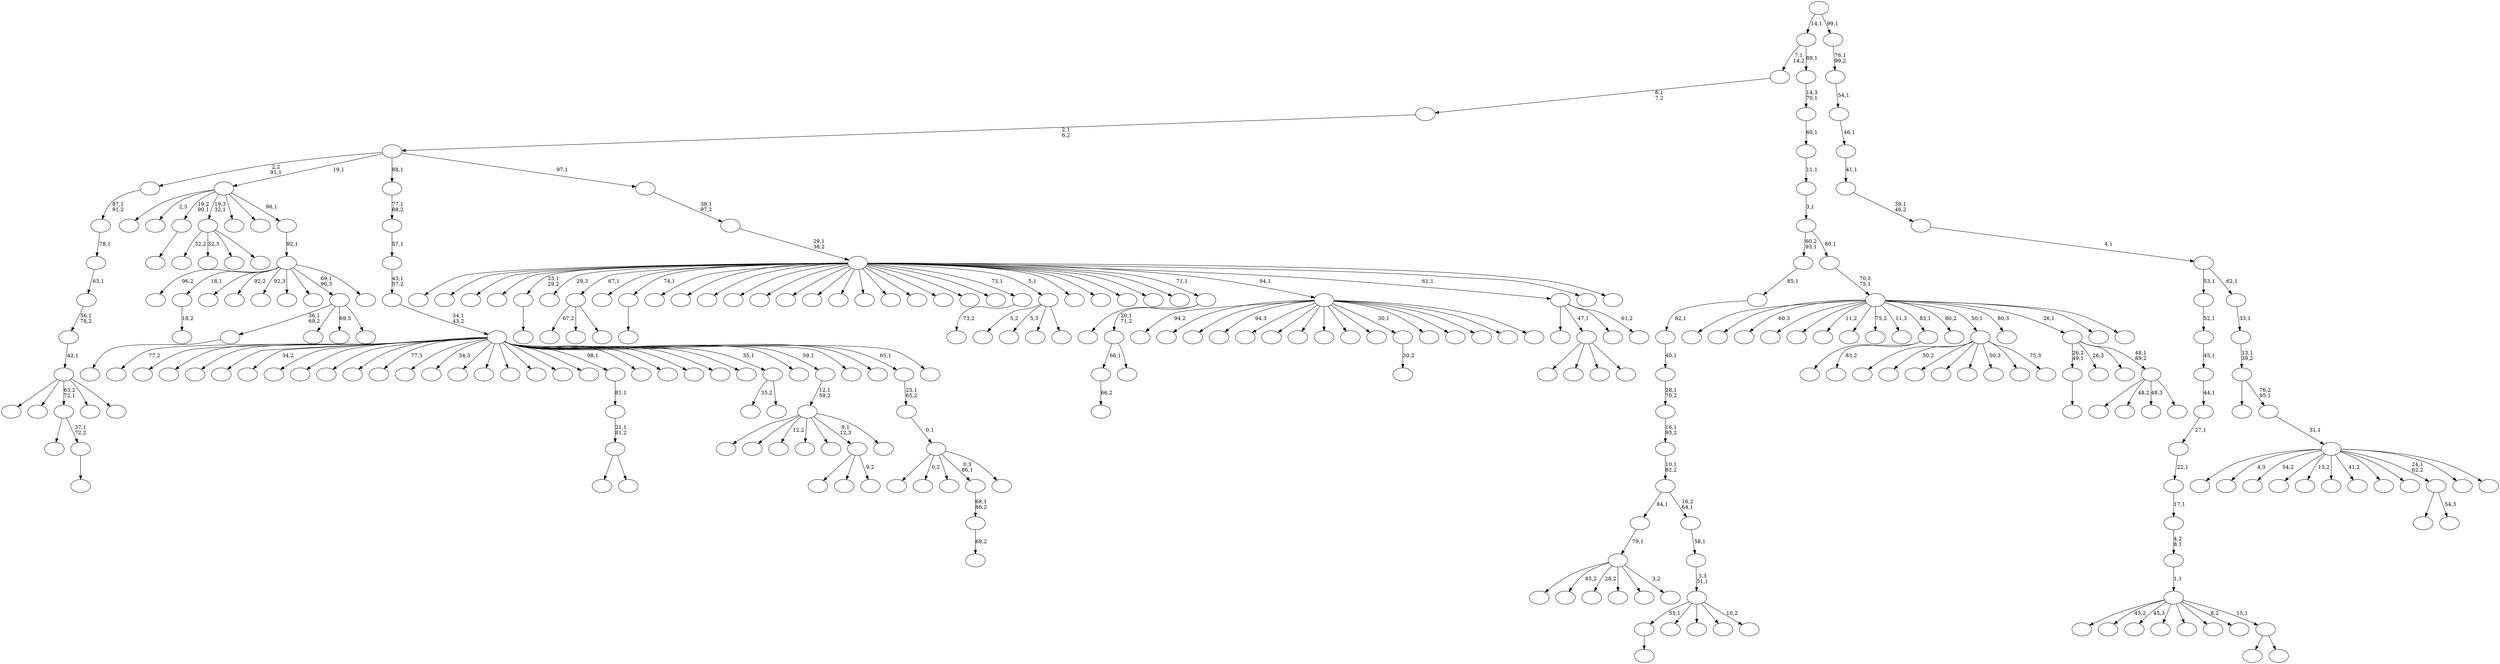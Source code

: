 digraph T {
	300 [label=""]
	299 [label=""]
	298 [label=""]
	297 [label=""]
	296 [label=""]
	295 [label=""]
	294 [label=""]
	293 [label=""]
	292 [label=""]
	291 [label=""]
	290 [label=""]
	289 [label=""]
	288 [label=""]
	287 [label=""]
	286 [label=""]
	285 [label=""]
	284 [label=""]
	283 [label=""]
	282 [label=""]
	281 [label=""]
	280 [label=""]
	279 [label=""]
	278 [label=""]
	277 [label=""]
	276 [label=""]
	275 [label=""]
	274 [label=""]
	273 [label=""]
	272 [label=""]
	271 [label=""]
	270 [label=""]
	269 [label=""]
	268 [label=""]
	267 [label=""]
	266 [label=""]
	265 [label=""]
	264 [label=""]
	263 [label=""]
	262 [label=""]
	261 [label=""]
	260 [label=""]
	259 [label=""]
	258 [label=""]
	257 [label=""]
	256 [label=""]
	255 [label=""]
	254 [label=""]
	253 [label=""]
	252 [label=""]
	251 [label=""]
	250 [label=""]
	249 [label=""]
	248 [label=""]
	247 [label=""]
	246 [label=""]
	245 [label=""]
	244 [label=""]
	243 [label=""]
	242 [label=""]
	241 [label=""]
	240 [label=""]
	239 [label=""]
	238 [label=""]
	237 [label=""]
	236 [label=""]
	235 [label=""]
	234 [label=""]
	233 [label=""]
	232 [label=""]
	231 [label=""]
	230 [label=""]
	229 [label=""]
	228 [label=""]
	227 [label=""]
	226 [label=""]
	225 [label=""]
	224 [label=""]
	223 [label=""]
	222 [label=""]
	221 [label=""]
	220 [label=""]
	219 [label=""]
	218 [label=""]
	217 [label=""]
	216 [label=""]
	215 [label=""]
	214 [label=""]
	213 [label=""]
	212 [label=""]
	211 [label=""]
	210 [label=""]
	209 [label=""]
	208 [label=""]
	207 [label=""]
	206 [label=""]
	205 [label=""]
	204 [label=""]
	203 [label=""]
	202 [label=""]
	201 [label=""]
	200 [label=""]
	199 [label=""]
	198 [label=""]
	197 [label=""]
	196 [label=""]
	195 [label=""]
	194 [label=""]
	193 [label=""]
	192 [label=""]
	191 [label=""]
	190 [label=""]
	189 [label=""]
	188 [label=""]
	187 [label=""]
	186 [label=""]
	185 [label=""]
	184 [label=""]
	183 [label=""]
	182 [label=""]
	181 [label=""]
	180 [label=""]
	179 [label=""]
	178 [label=""]
	177 [label=""]
	176 [label=""]
	175 [label=""]
	174 [label=""]
	173 [label=""]
	172 [label=""]
	171 [label=""]
	170 [label=""]
	169 [label=""]
	168 [label=""]
	167 [label=""]
	166 [label=""]
	165 [label=""]
	164 [label=""]
	163 [label=""]
	162 [label=""]
	161 [label=""]
	160 [label=""]
	159 [label=""]
	158 [label=""]
	157 [label=""]
	156 [label=""]
	155 [label=""]
	154 [label=""]
	153 [label=""]
	152 [label=""]
	151 [label=""]
	150 [label=""]
	149 [label=""]
	148 [label=""]
	147 [label=""]
	146 [label=""]
	145 [label=""]
	144 [label=""]
	143 [label=""]
	142 [label=""]
	141 [label=""]
	140 [label=""]
	139 [label=""]
	138 [label=""]
	137 [label=""]
	136 [label=""]
	135 [label=""]
	134 [label=""]
	133 [label=""]
	132 [label=""]
	131 [label=""]
	130 [label=""]
	129 [label=""]
	128 [label=""]
	127 [label=""]
	126 [label=""]
	125 [label=""]
	124 [label=""]
	123 [label=""]
	122 [label=""]
	121 [label=""]
	120 [label=""]
	119 [label=""]
	118 [label=""]
	117 [label=""]
	116 [label=""]
	115 [label=""]
	114 [label=""]
	113 [label=""]
	112 [label=""]
	111 [label=""]
	110 [label=""]
	109 [label=""]
	108 [label=""]
	107 [label=""]
	106 [label=""]
	105 [label=""]
	104 [label=""]
	103 [label=""]
	102 [label=""]
	101 [label=""]
	100 [label=""]
	99 [label=""]
	98 [label=""]
	97 [label=""]
	96 [label=""]
	95 [label=""]
	94 [label=""]
	93 [label=""]
	92 [label=""]
	91 [label=""]
	90 [label=""]
	89 [label=""]
	88 [label=""]
	87 [label=""]
	86 [label=""]
	85 [label=""]
	84 [label=""]
	83 [label=""]
	82 [label=""]
	81 [label=""]
	80 [label=""]
	79 [label=""]
	78 [label=""]
	77 [label=""]
	76 [label=""]
	75 [label=""]
	74 [label=""]
	73 [label=""]
	72 [label=""]
	71 [label=""]
	70 [label=""]
	69 [label=""]
	68 [label=""]
	67 [label=""]
	66 [label=""]
	65 [label=""]
	64 [label=""]
	63 [label=""]
	62 [label=""]
	61 [label=""]
	60 [label=""]
	59 [label=""]
	58 [label=""]
	57 [label=""]
	56 [label=""]
	55 [label=""]
	54 [label=""]
	53 [label=""]
	52 [label=""]
	51 [label=""]
	50 [label=""]
	49 [label=""]
	48 [label=""]
	47 [label=""]
	46 [label=""]
	45 [label=""]
	44 [label=""]
	43 [label=""]
	42 [label=""]
	41 [label=""]
	40 [label=""]
	39 [label=""]
	38 [label=""]
	37 [label=""]
	36 [label=""]
	35 [label=""]
	34 [label=""]
	33 [label=""]
	32 [label=""]
	31 [label=""]
	30 [label=""]
	29 [label=""]
	28 [label=""]
	27 [label=""]
	26 [label=""]
	25 [label=""]
	24 [label=""]
	23 [label=""]
	22 [label=""]
	21 [label=""]
	20 [label=""]
	19 [label=""]
	18 [label=""]
	17 [label=""]
	16 [label=""]
	15 [label=""]
	14 [label=""]
	13 [label=""]
	12 [label=""]
	11 [label=""]
	10 [label=""]
	9 [label=""]
	8 [label=""]
	7 [label=""]
	6 [label=""]
	5 [label=""]
	4 [label=""]
	3 [label=""]
	2 [label=""]
	1 [label=""]
	0 [label=""]
	279 -> 280 [label=""]
	272 -> 273 [label=""]
	270 -> 271 [label="18,2"]
	266 -> 267 [label=""]
	255 -> 275 [label="67,2"]
	255 -> 259 [label=""]
	255 -> 256 [label=""]
	241 -> 242 [label=""]
	231 -> 232 [label=""]
	215 -> 216 [label="30,2"]
	187 -> 188 [label="66,2"]
	172 -> 173 [label=""]
	167 -> 168 [label="73,2"]
	165 -> 277 [label=""]
	165 -> 166 [label=""]
	164 -> 165 [label="21,1\n81,2"]
	163 -> 164 [label="81,1"]
	159 -> 262 [label="5,2"]
	159 -> 189 [label="5,3"]
	159 -> 181 [label=""]
	159 -> 160 [label=""]
	156 -> 282 [label="32,2"]
	156 -> 257 [label="32,3"]
	156 -> 196 [label=""]
	156 -> 157 [label=""]
	145 -> 146 [label=""]
	144 -> 300 [label=""]
	144 -> 145 [label="37,1\n72,2"]
	128 -> 187 [label="66,1"]
	128 -> 129 [label=""]
	127 -> 158 [label=""]
	127 -> 128 [label="20,1\n71,2"]
	121 -> 269 [label="35,2"]
	121 -> 122 [label=""]
	117 -> 221 [label=""]
	117 -> 118 [label="83,2"]
	112 -> 297 [label=""]
	112 -> 249 [label="85,2"]
	112 -> 219 [label="28,2"]
	112 -> 218 [label=""]
	112 -> 137 [label=""]
	112 -> 113 [label="3,2"]
	111 -> 112 [label="79,1"]
	109 -> 281 [label=""]
	109 -> 253 [label=""]
	109 -> 110 [label="9,2"]
	107 -> 293 [label=""]
	107 -> 289 [label=""]
	107 -> 115 [label=""]
	107 -> 108 [label=""]
	103 -> 231 [label="36,1\n69,2"]
	103 -> 211 [label=""]
	103 -> 161 [label="69,3"]
	103 -> 104 [label=""]
	96 -> 223 [label=""]
	96 -> 200 [label=""]
	96 -> 144 [label="63,2\n72,1"]
	96 -> 131 [label=""]
	96 -> 97 [label=""]
	95 -> 96 [label="42,1"]
	94 -> 95 [label="56,1\n78,2"]
	93 -> 94 [label="63,1"]
	92 -> 93 [label="78,1"]
	91 -> 92 [label="87,1\n91,2"]
	89 -> 291 [label=""]
	89 -> 268 [label="50,2"]
	89 -> 237 [label=""]
	89 -> 233 [label=""]
	89 -> 212 [label=""]
	89 -> 175 [label="50,3"]
	89 -> 119 [label=""]
	89 -> 90 [label="75,3"]
	87 -> 266 [label="55,1"]
	87 -> 224 [label=""]
	87 -> 185 [label=""]
	87 -> 150 [label=""]
	87 -> 88 [label="10,2"]
	86 -> 87 [label="3,3\n51,1"]
	85 -> 86 [label="58,1"]
	84 -> 111 [label="84,1"]
	84 -> 85 [label="16,2\n64,1"]
	83 -> 84 [label="10,1\n82,2"]
	82 -> 83 [label="16,1\n93,2"]
	81 -> 82 [label="28,1\n70,2"]
	80 -> 81 [label="40,1"]
	79 -> 80 [label="82,1"]
	78 -> 79 [label="85,1"]
	76 -> 263 [label=""]
	76 -> 236 [label=""]
	76 -> 204 [label="12,2"]
	76 -> 141 [label=""]
	76 -> 116 [label=""]
	76 -> 109 [label="9,1\n12,3"]
	76 -> 77 [label=""]
	75 -> 76 [label="12,1\n59,2"]
	73 -> 74 [label="68,2"]
	72 -> 73 [label="68,1\n86,2"]
	69 -> 285 [label="94,2"]
	69 -> 265 [label=""]
	69 -> 264 [label=""]
	69 -> 261 [label="94,3"]
	69 -> 251 [label=""]
	69 -> 248 [label=""]
	69 -> 246 [label=""]
	69 -> 243 [label=""]
	69 -> 227 [label=""]
	69 -> 222 [label=""]
	69 -> 215 [label="30,1"]
	69 -> 190 [label=""]
	69 -> 136 [label=""]
	69 -> 120 [label=""]
	69 -> 101 [label=""]
	69 -> 70 [label=""]
	63 -> 274 [label=""]
	63 -> 228 [label="48,2"]
	63 -> 149 [label="48,3"]
	63 -> 64 [label=""]
	62 -> 272 [label="26,2\n49,1"]
	62 -> 195 [label="26,3"]
	62 -> 178 [label=""]
	62 -> 63 [label="48,1\n89,2"]
	60 -> 278 [label="96,2"]
	60 -> 270 [label="18,1"]
	60 -> 214 [label=""]
	60 -> 209 [label="92,2"]
	60 -> 183 [label="92,3"]
	60 -> 152 [label=""]
	60 -> 134 [label=""]
	60 -> 103 [label="69,1\n96,3"]
	60 -> 61 [label=""]
	59 -> 60 [label="92,1"]
	58 -> 199 [label=""]
	58 -> 197 [label="2,3"]
	58 -> 172 [label="19,2\n90,1"]
	58 -> 156 [label="19,3\n32,1"]
	58 -> 148 [label=""]
	58 -> 123 [label=""]
	58 -> 59 [label="96,1"]
	56 -> 194 [label=""]
	56 -> 162 [label="0,2"]
	56 -> 126 [label=""]
	56 -> 72 [label="0,3\n86,1"]
	56 -> 57 [label=""]
	55 -> 56 [label="0,1"]
	54 -> 55 [label="25,1\n65,2"]
	52 -> 205 [label=""]
	52 -> 53 [label=""]
	51 -> 283 [label=""]
	51 -> 252 [label="45,2"]
	51 -> 229 [label="45,3"]
	51 -> 213 [label=""]
	51 -> 143 [label=""]
	51 -> 105 [label=""]
	51 -> 100 [label="8,2"]
	51 -> 52 [label="15,1"]
	50 -> 51 [label="1,1"]
	49 -> 50 [label="4,2\n8,1"]
	48 -> 49 [label="17,1"]
	47 -> 48 [label="22,1"]
	46 -> 47 [label="27,1"]
	45 -> 46 [label="44,1"]
	44 -> 45 [label="45,1"]
	43 -> 44 [label="52,1"]
	41 -> 124 [label=""]
	41 -> 107 [label="47,1"]
	41 -> 106 [label=""]
	41 -> 42 [label="61,2"]
	39 -> 299 [label="77,2"]
	39 -> 298 [label=""]
	39 -> 296 [label=""]
	39 -> 295 [label=""]
	39 -> 294 [label=""]
	39 -> 290 [label="34,2"]
	39 -> 286 [label=""]
	39 -> 245 [label=""]
	39 -> 244 [label=""]
	39 -> 220 [label=""]
	39 -> 206 [label="77,3"]
	39 -> 202 [label=""]
	39 -> 201 [label="34,3"]
	39 -> 193 [label=""]
	39 -> 186 [label=""]
	39 -> 180 [label=""]
	39 -> 177 [label=""]
	39 -> 176 [label=""]
	39 -> 170 [label=""]
	39 -> 163 [label="98,1"]
	39 -> 147 [label=""]
	39 -> 140 [label=""]
	39 -> 133 [label=""]
	39 -> 132 [label=""]
	39 -> 130 [label=""]
	39 -> 121 [label="35,1"]
	39 -> 114 [label=""]
	39 -> 75 [label="59,1"]
	39 -> 71 [label=""]
	39 -> 68 [label=""]
	39 -> 54 [label="65,1"]
	39 -> 40 [label=""]
	38 -> 39 [label="34,1\n43,2"]
	37 -> 38 [label="43,1\n57,2"]
	36 -> 37 [label="57,1"]
	35 -> 36 [label="77,1\n88,2"]
	32 -> 225 [label=""]
	32 -> 33 [label="54,3"]
	29 -> 292 [label=""]
	29 -> 288 [label=""]
	29 -> 287 [label=""]
	29 -> 284 [label=""]
	29 -> 279 [label="23,1\n29,2"]
	29 -> 276 [label="29,3"]
	29 -> 255 [label="67,1"]
	29 -> 250 [label=""]
	29 -> 241 [label="74,1"]
	29 -> 238 [label=""]
	29 -> 235 [label=""]
	29 -> 230 [label=""]
	29 -> 217 [label=""]
	29 -> 208 [label=""]
	29 -> 207 [label=""]
	29 -> 198 [label=""]
	29 -> 192 [label=""]
	29 -> 184 [label=""]
	29 -> 182 [label=""]
	29 -> 179 [label=""]
	29 -> 174 [label=""]
	29 -> 171 [label=""]
	29 -> 169 [label=""]
	29 -> 167 [label="73,1"]
	29 -> 159 [label="5,1"]
	29 -> 154 [label=""]
	29 -> 153 [label=""]
	29 -> 142 [label=""]
	29 -> 139 [label=""]
	29 -> 138 [label=""]
	29 -> 127 [label="71,1"]
	29 -> 69 [label="94,1"]
	29 -> 41 [label="61,1"]
	29 -> 31 [label=""]
	29 -> 30 [label=""]
	28 -> 29 [label="29,1\n38,2"]
	27 -> 28 [label="38,1\n97,2"]
	26 -> 91 [label="2,2\n91,1"]
	26 -> 58 [label="19,1"]
	26 -> 35 [label="88,1"]
	26 -> 27 [label="97,1"]
	25 -> 26 [label="2,1\n6,2"]
	24 -> 25 [label="6,1\n7,2"]
	21 -> 258 [label=""]
	21 -> 254 [label=""]
	21 -> 247 [label="60,3"]
	21 -> 239 [label=""]
	21 -> 234 [label=""]
	21 -> 203 [label="11,2"]
	21 -> 155 [label=""]
	21 -> 135 [label="75,2"]
	21 -> 125 [label="11,3"]
	21 -> 117 [label="83,1"]
	21 -> 98 [label="80,2"]
	21 -> 89 [label="50,1"]
	21 -> 65 [label="80,3"]
	21 -> 62 [label="26,1"]
	21 -> 34 [label=""]
	21 -> 22 [label=""]
	20 -> 21 [label="70,3\n75,1"]
	19 -> 78 [label="60,2\n93,1"]
	19 -> 20 [label="80,1"]
	18 -> 19 [label="3,1"]
	17 -> 18 [label="11,1"]
	16 -> 17 [label="60,1"]
	15 -> 16 [label="14,3\n70,1"]
	14 -> 24 [label="7,1\n14,2"]
	14 -> 15 [label="89,1"]
	12 -> 260 [label=""]
	12 -> 240 [label="4,3"]
	12 -> 226 [label="54,2"]
	12 -> 210 [label=""]
	12 -> 191 [label="13,2"]
	12 -> 151 [label=""]
	12 -> 99 [label="41,2"]
	12 -> 67 [label=""]
	12 -> 66 [label=""]
	12 -> 32 [label="24,1\n62,2"]
	12 -> 23 [label=""]
	12 -> 13 [label=""]
	11 -> 12 [label="31,1"]
	10 -> 102 [label=""]
	10 -> 11 [label="76,2\n95,1"]
	9 -> 10 [label="13,1\n39,2"]
	8 -> 9 [label="33,1"]
	7 -> 43 [label="53,1"]
	7 -> 8 [label="62,1"]
	6 -> 7 [label="4,1"]
	5 -> 6 [label="39,1\n46,2"]
	4 -> 5 [label="41,1"]
	3 -> 4 [label="46,1"]
	2 -> 3 [label="54,1"]
	1 -> 2 [label="76,1\n99,2"]
	0 -> 14 [label="14,1"]
	0 -> 1 [label="99,1"]
}
